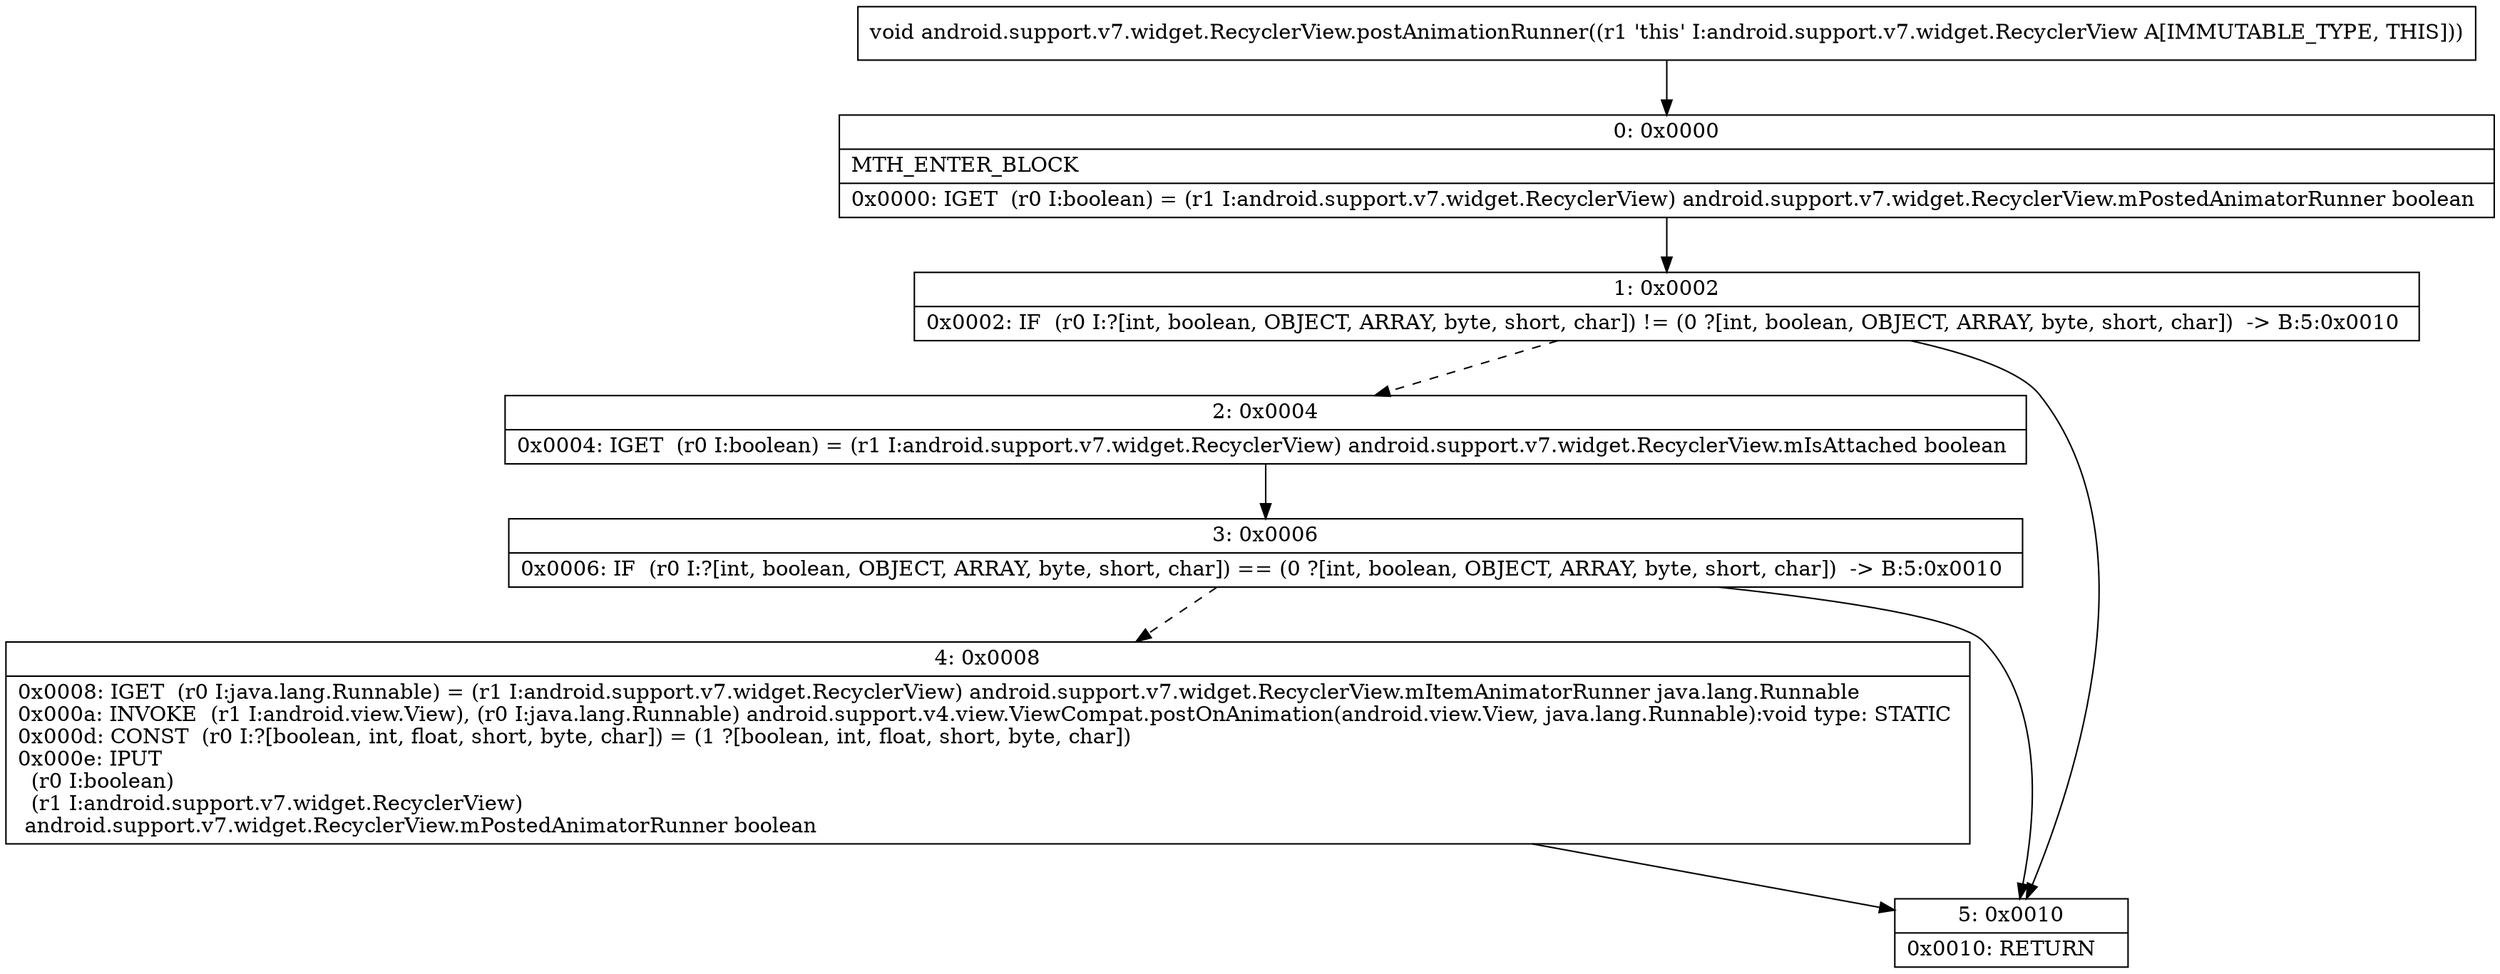 digraph "CFG forandroid.support.v7.widget.RecyclerView.postAnimationRunner()V" {
Node_0 [shape=record,label="{0\:\ 0x0000|MTH_ENTER_BLOCK\l|0x0000: IGET  (r0 I:boolean) = (r1 I:android.support.v7.widget.RecyclerView) android.support.v7.widget.RecyclerView.mPostedAnimatorRunner boolean \l}"];
Node_1 [shape=record,label="{1\:\ 0x0002|0x0002: IF  (r0 I:?[int, boolean, OBJECT, ARRAY, byte, short, char]) != (0 ?[int, boolean, OBJECT, ARRAY, byte, short, char])  \-\> B:5:0x0010 \l}"];
Node_2 [shape=record,label="{2\:\ 0x0004|0x0004: IGET  (r0 I:boolean) = (r1 I:android.support.v7.widget.RecyclerView) android.support.v7.widget.RecyclerView.mIsAttached boolean \l}"];
Node_3 [shape=record,label="{3\:\ 0x0006|0x0006: IF  (r0 I:?[int, boolean, OBJECT, ARRAY, byte, short, char]) == (0 ?[int, boolean, OBJECT, ARRAY, byte, short, char])  \-\> B:5:0x0010 \l}"];
Node_4 [shape=record,label="{4\:\ 0x0008|0x0008: IGET  (r0 I:java.lang.Runnable) = (r1 I:android.support.v7.widget.RecyclerView) android.support.v7.widget.RecyclerView.mItemAnimatorRunner java.lang.Runnable \l0x000a: INVOKE  (r1 I:android.view.View), (r0 I:java.lang.Runnable) android.support.v4.view.ViewCompat.postOnAnimation(android.view.View, java.lang.Runnable):void type: STATIC \l0x000d: CONST  (r0 I:?[boolean, int, float, short, byte, char]) = (1 ?[boolean, int, float, short, byte, char]) \l0x000e: IPUT  \l  (r0 I:boolean)\l  (r1 I:android.support.v7.widget.RecyclerView)\l android.support.v7.widget.RecyclerView.mPostedAnimatorRunner boolean \l}"];
Node_5 [shape=record,label="{5\:\ 0x0010|0x0010: RETURN   \l}"];
MethodNode[shape=record,label="{void android.support.v7.widget.RecyclerView.postAnimationRunner((r1 'this' I:android.support.v7.widget.RecyclerView A[IMMUTABLE_TYPE, THIS])) }"];
MethodNode -> Node_0;
Node_0 -> Node_1;
Node_1 -> Node_2[style=dashed];
Node_1 -> Node_5;
Node_2 -> Node_3;
Node_3 -> Node_4[style=dashed];
Node_3 -> Node_5;
Node_4 -> Node_5;
}

